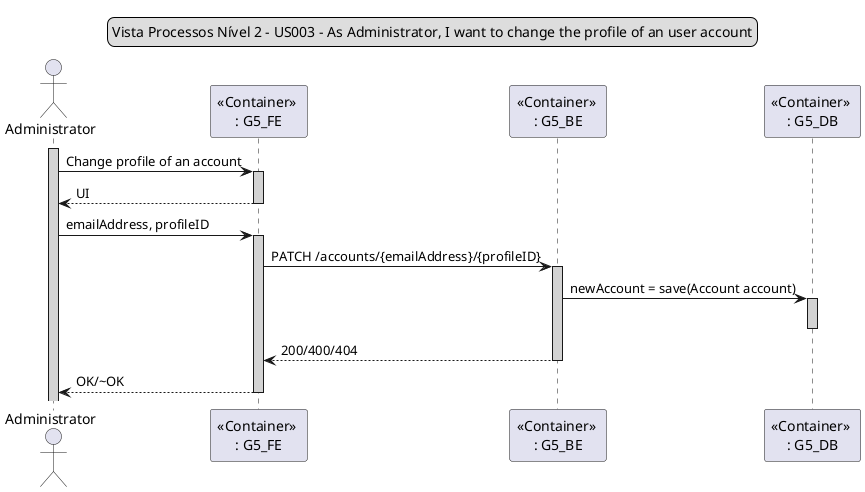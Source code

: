 @startuml

legend top
Vista Processos Nível 2 - US003 - As Administrator, I want to change the profile of an user account
end legend

skinparam sequence {
LifeLineBackgroundColor #lightgrey
}

actor Administrator

activate Administrator

Administrator -> "<<Container>> \n: G5_FE" : Change profile of an account

activate "<<Container>> \n: G5_FE"

"<<Container>> \n: G5_FE" --> Administrator : UI

deactivate "<<Container>> \n: G5_FE"

Administrator -> "<<Container>> \n: G5_FE" : emailAddress, profileID

activate "<<Container>> \n: G5_FE"

"<<Container>> \n: G5_FE" -> "<<Container>> \n: G5_BE" : PATCH /accounts/{emailAddress}/{profileID}

activate "<<Container>> \n: G5_BE"

"<<Container>> \n: G5_BE" -> "<<Container>> \n: G5_DB" : newAccount = save(Account account)

activate "<<Container>> \n: G5_DB"

deactivate

"<<Container>> \n: G5_BE" --> "<<Container>> \n: G5_FE" : 200/400/404

deactivate

"<<Container>> \n: G5_FE" --> Administrator : OK/~OK

deactivate

@enduml